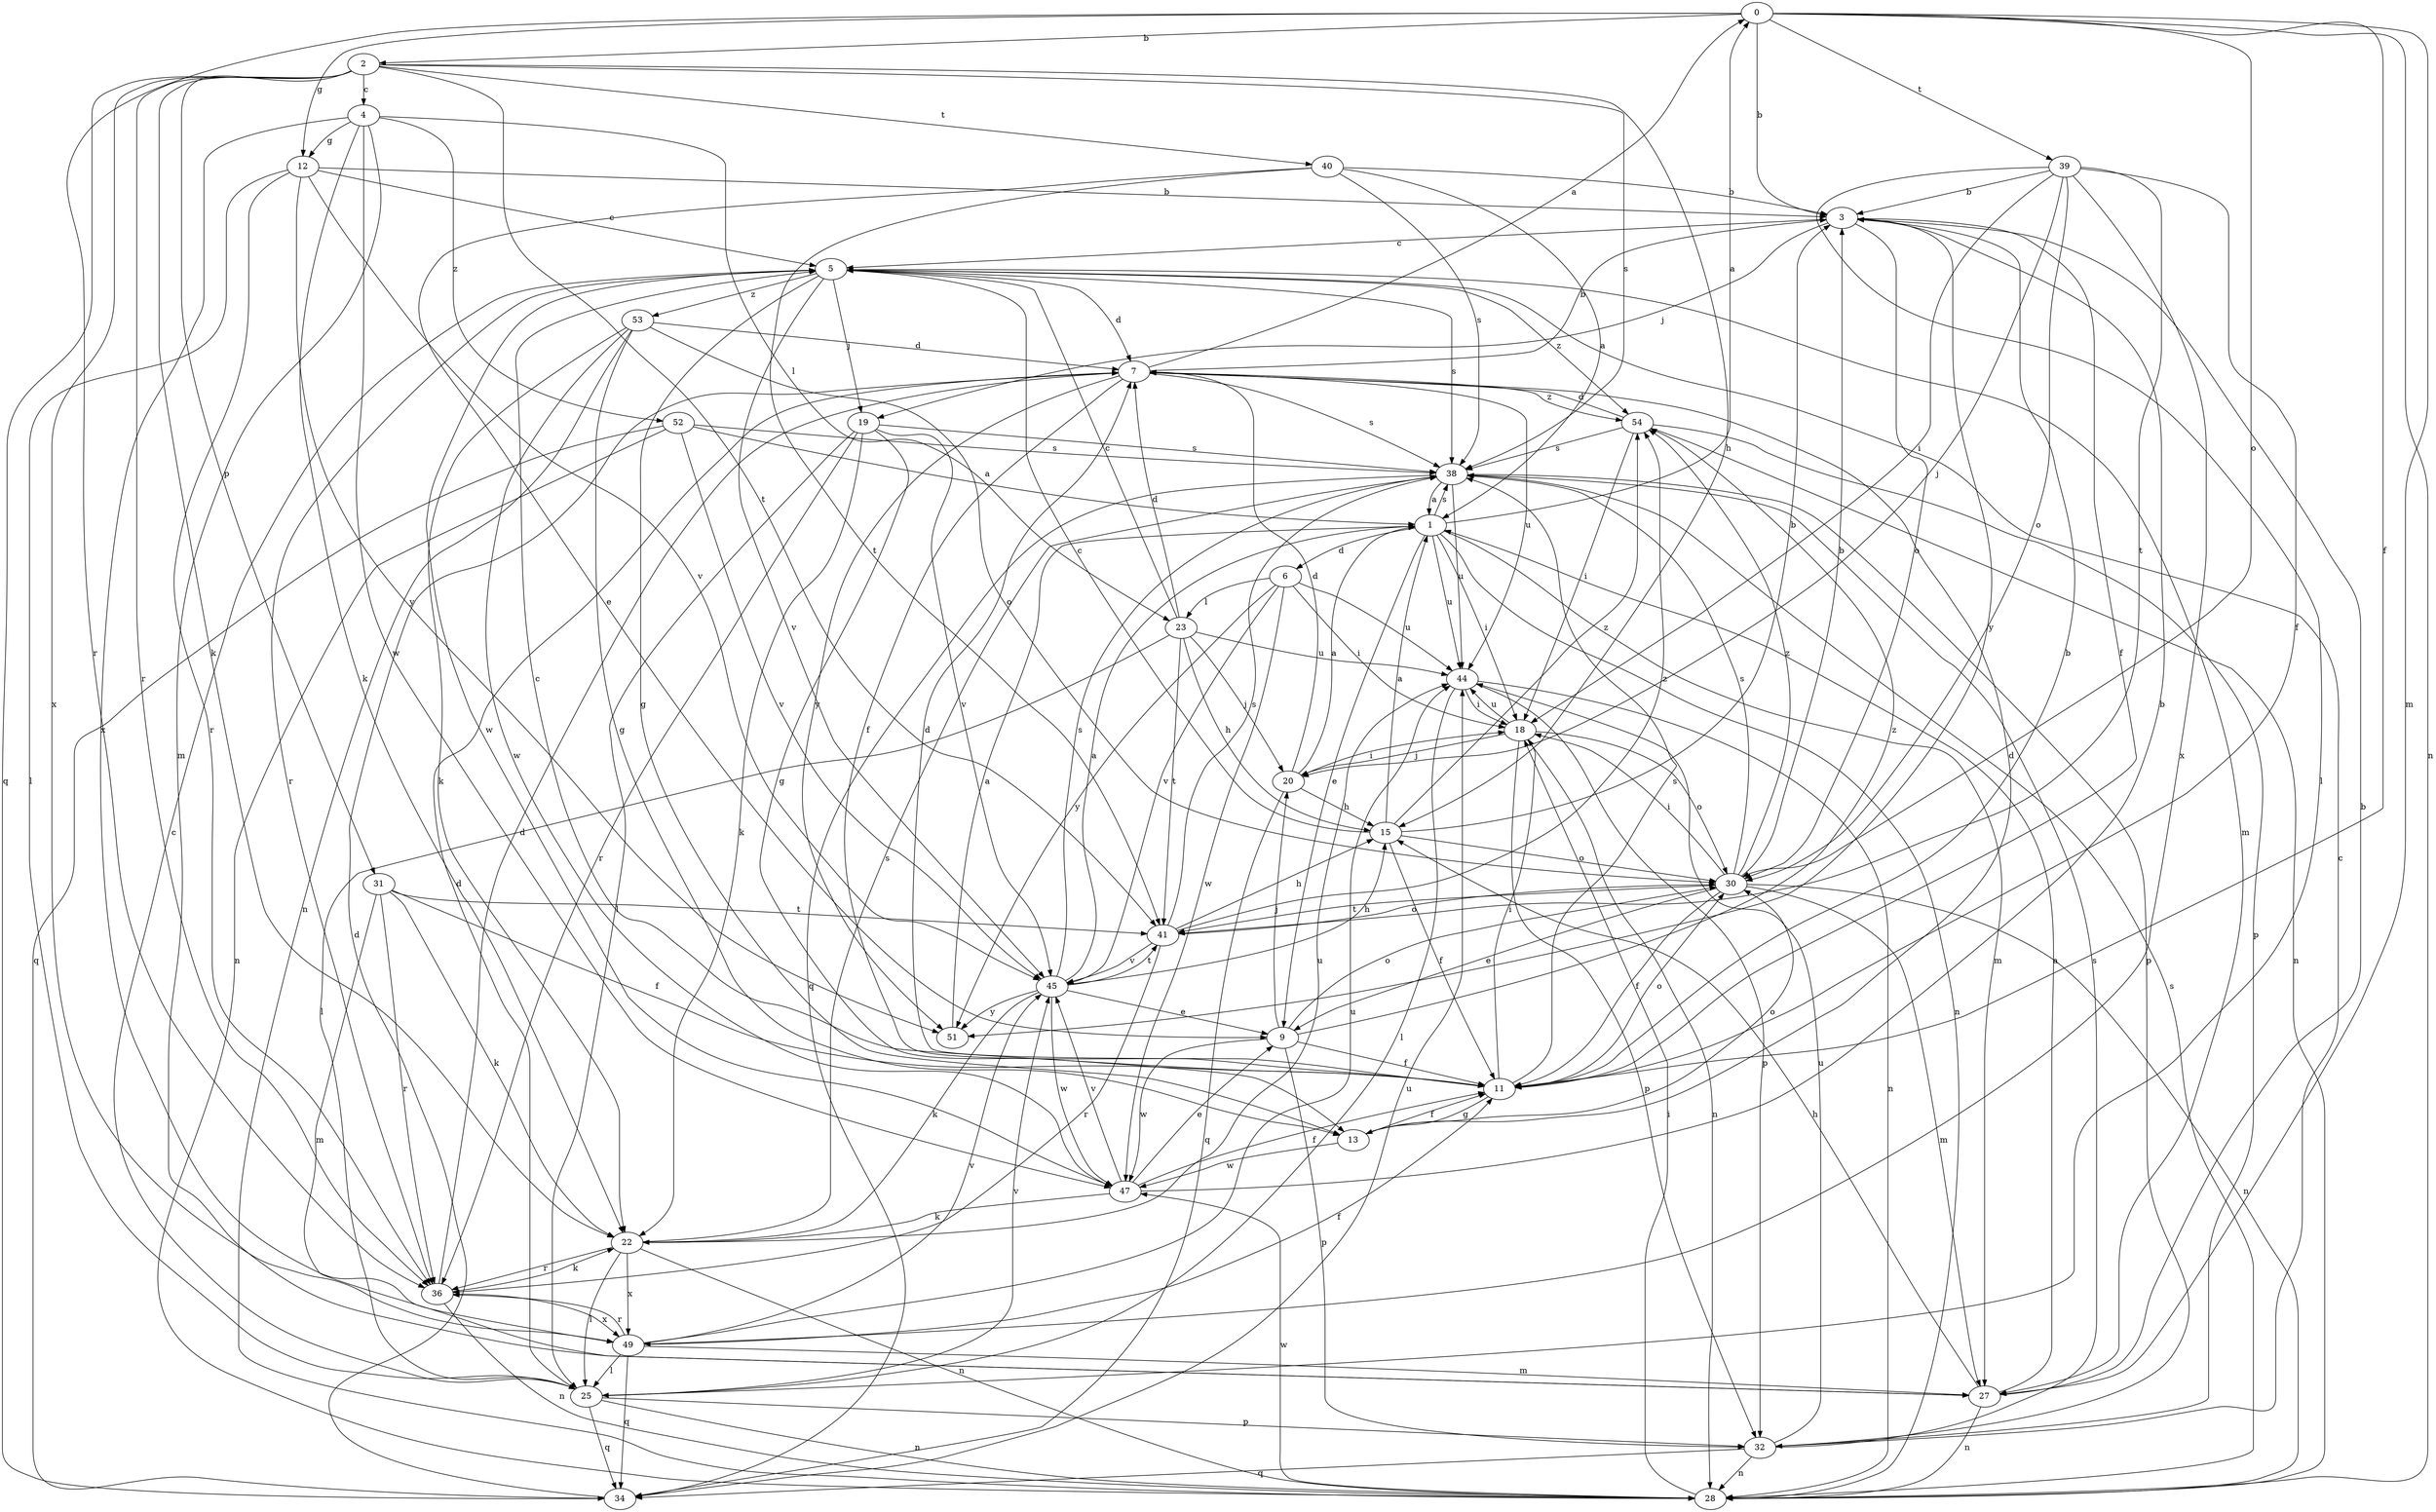 strict digraph  {
0;
1;
2;
3;
4;
5;
6;
7;
9;
11;
12;
13;
15;
18;
19;
20;
22;
23;
25;
27;
28;
30;
31;
32;
34;
36;
38;
39;
40;
41;
44;
45;
47;
49;
51;
52;
53;
54;
0 -> 2  [label=b];
0 -> 3  [label=b];
0 -> 11  [label=f];
0 -> 12  [label=g];
0 -> 27  [label=m];
0 -> 28  [label=n];
0 -> 30  [label=o];
0 -> 36  [label=r];
0 -> 39  [label=t];
1 -> 0  [label=a];
1 -> 6  [label=d];
1 -> 9  [label=e];
1 -> 18  [label=i];
1 -> 27  [label=m];
1 -> 28  [label=n];
1 -> 38  [label=s];
1 -> 44  [label=u];
2 -> 4  [label=c];
2 -> 15  [label=h];
2 -> 22  [label=k];
2 -> 31  [label=p];
2 -> 34  [label=q];
2 -> 36  [label=r];
2 -> 38  [label=s];
2 -> 40  [label=t];
2 -> 41  [label=t];
2 -> 49  [label=x];
3 -> 5  [label=c];
3 -> 11  [label=f];
3 -> 19  [label=j];
3 -> 30  [label=o];
3 -> 51  [label=y];
4 -> 12  [label=g];
4 -> 22  [label=k];
4 -> 23  [label=l];
4 -> 27  [label=m];
4 -> 47  [label=w];
4 -> 49  [label=x];
4 -> 52  [label=z];
5 -> 7  [label=d];
5 -> 13  [label=g];
5 -> 19  [label=j];
5 -> 27  [label=m];
5 -> 36  [label=r];
5 -> 38  [label=s];
5 -> 45  [label=v];
5 -> 47  [label=w];
5 -> 53  [label=z];
5 -> 54  [label=z];
6 -> 18  [label=i];
6 -> 23  [label=l];
6 -> 44  [label=u];
6 -> 45  [label=v];
6 -> 47  [label=w];
6 -> 51  [label=y];
7 -> 0  [label=a];
7 -> 3  [label=b];
7 -> 11  [label=f];
7 -> 38  [label=s];
7 -> 44  [label=u];
7 -> 51  [label=y];
7 -> 54  [label=z];
9 -> 11  [label=f];
9 -> 20  [label=j];
9 -> 30  [label=o];
9 -> 32  [label=p];
9 -> 47  [label=w];
9 -> 54  [label=z];
11 -> 3  [label=b];
11 -> 5  [label=c];
11 -> 7  [label=d];
11 -> 13  [label=g];
11 -> 18  [label=i];
11 -> 30  [label=o];
11 -> 38  [label=s];
12 -> 3  [label=b];
12 -> 5  [label=c];
12 -> 25  [label=l];
12 -> 36  [label=r];
12 -> 45  [label=v];
12 -> 51  [label=y];
13 -> 7  [label=d];
13 -> 11  [label=f];
13 -> 30  [label=o];
13 -> 47  [label=w];
15 -> 1  [label=a];
15 -> 3  [label=b];
15 -> 5  [label=c];
15 -> 11  [label=f];
15 -> 30  [label=o];
15 -> 54  [label=z];
18 -> 20  [label=j];
18 -> 28  [label=n];
18 -> 30  [label=o];
18 -> 32  [label=p];
18 -> 44  [label=u];
19 -> 13  [label=g];
19 -> 22  [label=k];
19 -> 25  [label=l];
19 -> 36  [label=r];
19 -> 38  [label=s];
19 -> 45  [label=v];
20 -> 1  [label=a];
20 -> 7  [label=d];
20 -> 15  [label=h];
20 -> 18  [label=i];
20 -> 34  [label=q];
22 -> 25  [label=l];
22 -> 28  [label=n];
22 -> 36  [label=r];
22 -> 38  [label=s];
22 -> 44  [label=u];
22 -> 49  [label=x];
23 -> 5  [label=c];
23 -> 7  [label=d];
23 -> 15  [label=h];
23 -> 20  [label=j];
23 -> 25  [label=l];
23 -> 41  [label=t];
23 -> 44  [label=u];
25 -> 5  [label=c];
25 -> 7  [label=d];
25 -> 28  [label=n];
25 -> 32  [label=p];
25 -> 34  [label=q];
25 -> 45  [label=v];
27 -> 1  [label=a];
27 -> 3  [label=b];
27 -> 15  [label=h];
27 -> 28  [label=n];
28 -> 18  [label=i];
28 -> 38  [label=s];
28 -> 47  [label=w];
30 -> 3  [label=b];
30 -> 9  [label=e];
30 -> 11  [label=f];
30 -> 18  [label=i];
30 -> 27  [label=m];
30 -> 28  [label=n];
30 -> 38  [label=s];
30 -> 41  [label=t];
30 -> 54  [label=z];
31 -> 11  [label=f];
31 -> 22  [label=k];
31 -> 27  [label=m];
31 -> 36  [label=r];
31 -> 41  [label=t];
32 -> 5  [label=c];
32 -> 28  [label=n];
32 -> 34  [label=q];
32 -> 38  [label=s];
32 -> 44  [label=u];
34 -> 7  [label=d];
34 -> 44  [label=u];
36 -> 7  [label=d];
36 -> 22  [label=k];
36 -> 28  [label=n];
36 -> 49  [label=x];
38 -> 1  [label=a];
38 -> 32  [label=p];
38 -> 34  [label=q];
38 -> 44  [label=u];
39 -> 3  [label=b];
39 -> 11  [label=f];
39 -> 18  [label=i];
39 -> 20  [label=j];
39 -> 25  [label=l];
39 -> 30  [label=o];
39 -> 41  [label=t];
39 -> 49  [label=x];
40 -> 1  [label=a];
40 -> 3  [label=b];
40 -> 9  [label=e];
40 -> 38  [label=s];
40 -> 41  [label=t];
41 -> 15  [label=h];
41 -> 30  [label=o];
41 -> 36  [label=r];
41 -> 38  [label=s];
41 -> 45  [label=v];
41 -> 54  [label=z];
44 -> 18  [label=i];
44 -> 25  [label=l];
44 -> 28  [label=n];
44 -> 32  [label=p];
45 -> 1  [label=a];
45 -> 9  [label=e];
45 -> 15  [label=h];
45 -> 22  [label=k];
45 -> 38  [label=s];
45 -> 41  [label=t];
45 -> 47  [label=w];
45 -> 51  [label=y];
47 -> 3  [label=b];
47 -> 9  [label=e];
47 -> 11  [label=f];
47 -> 22  [label=k];
47 -> 45  [label=v];
49 -> 11  [label=f];
49 -> 25  [label=l];
49 -> 27  [label=m];
49 -> 34  [label=q];
49 -> 36  [label=r];
49 -> 44  [label=u];
49 -> 45  [label=v];
51 -> 1  [label=a];
52 -> 1  [label=a];
52 -> 28  [label=n];
52 -> 34  [label=q];
52 -> 38  [label=s];
52 -> 45  [label=v];
53 -> 7  [label=d];
53 -> 13  [label=g];
53 -> 22  [label=k];
53 -> 28  [label=n];
53 -> 30  [label=o];
53 -> 47  [label=w];
54 -> 7  [label=d];
54 -> 18  [label=i];
54 -> 28  [label=n];
54 -> 32  [label=p];
54 -> 38  [label=s];
}
